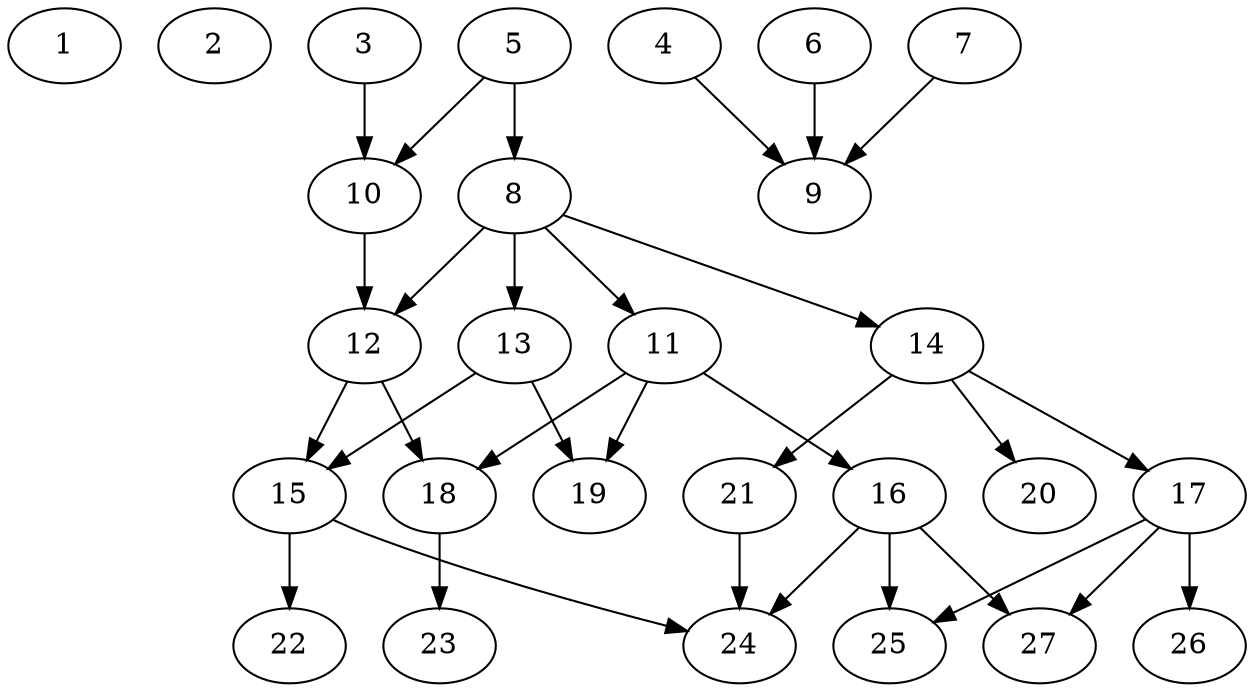// DAG (tier=2-normal, mode=compute, n=27, ccr=0.376, fat=0.503, density=0.443, regular=0.430, jump=0.168, mindata=524288, maxdata=8388608)
// DAG automatically generated by daggen at Sun Aug 24 16:33:33 2025
// /home/ermia/Project/Environments/daggen/bin/daggen --dot --ccr 0.376 --fat 0.503 --regular 0.430 --density 0.443 --jump 0.168 --mindata 524288 --maxdata 8388608 -n 27 
digraph G {
  1 [size="3508786896043411", alpha="0.17", expect_size="1754393448021705"]
  2 [size="3106910095788348", alpha="0.01", expect_size="1553455047894174"]
  3 [size="15464925498811766", alpha="0.11", expect_size="7732462749405883"]
  3 -> 10 [size ="263442690736128"]
  4 [size="863387593640501632", alpha="0.19", expect_size="431693796820250816"]
  4 -> 9 [size ="495811561521152"]
  5 [size="7514420922742495", alpha="0.20", expect_size="3757210461371247"]
  5 -> 8 [size ="406124088000512"]
  5 -> 10 [size ="406124088000512"]
  6 [size="69132618779892645888", alpha="0.11", expect_size="34566309389946322944"]
  6 -> 9 [size ="134755135782912"]
  7 [size="133574062697754", alpha="0.06", expect_size="66787031348877"]
  7 -> 9 [size ="15859712000000"]
  8 [size="3462256797587248", alpha="0.16", expect_size="1731128398793624"]
  8 -> 11 [size ="109442343370752"]
  8 -> 12 [size ="109442343370752"]
  8 -> 13 [size ="109442343370752"]
  8 -> 14 [size ="109442343370752"]
  9 [size="4569268223051659", alpha="0.04", expect_size="2284634111525829"]
  10 [size="66023911369685860352", alpha="0.02", expect_size="33011955684842930176"]
  10 -> 12 [size ="130684521807872"]
  11 [size="121514507795244777472", alpha="0.10", expect_size="60757253897622388736"]
  11 -> 16 [size ="196264645885952"]
  11 -> 18 [size ="196264645885952"]
  11 -> 19 [size ="196264645885952"]
  12 [size="146663335264256000", alpha="0.17", expect_size="73331667632128000"]
  12 -> 15 [size ="2224868556800"]
  12 -> 18 [size ="2224868556800"]
  13 [size="294907214426760320", alpha="0.19", expect_size="147453607213380160"]
  13 -> 15 [size ="144821138227200"]
  13 -> 19 [size ="144821138227200"]
  14 [size="14765561038983862", alpha="0.16", expect_size="7382780519491931"]
  14 -> 17 [size ="273215695880192"]
  14 -> 20 [size ="273215695880192"]
  14 -> 21 [size ="273215695880192"]
  15 [size="1061261359676937728", alpha="0.05", expect_size="530630679838468864"]
  15 -> 22 [size ="397531569717248"]
  15 -> 24 [size ="397531569717248"]
  16 [size="1429521505986646", alpha="0.03", expect_size="714760752993323"]
  16 -> 24 [size ="76659537477632"]
  16 -> 25 [size ="76659537477632"]
  16 -> 27 [size ="76659537477632"]
  17 [size="2482051896075657", alpha="0.14", expect_size="1241025948037828"]
  17 -> 25 [size ="51884958154752"]
  17 -> 26 [size ="51884958154752"]
  17 -> 27 [size ="51884958154752"]
  18 [size="4054645635742258", alpha="0.19", expect_size="2027322817871129"]
  18 -> 23 [size ="93972617756672"]
  19 [size="1949751943626752000", alpha="0.02", expect_size="974875971813376000"]
  20 [size="18561896290307944", alpha="0.04", expect_size="9280948145153972"]
  21 [size="120987711531122688000", alpha="0.05", expect_size="60493855765561344000"]
  21 -> 24 [size ="195696997171200"]
  22 [size="8855352128137507", alpha="0.08", expect_size="4427676064068753"]
  23 [size="2590940342098964", alpha="0.17", expect_size="1295470171049482"]
  24 [size="3565555731690488", alpha="0.12", expect_size="1782777865845244"]
  25 [size="138247519508905344", alpha="0.16", expect_size="69123759754452672"]
  26 [size="7366034198242964", alpha="0.01", expect_size="3683017099121482"]
  27 [size="117637475576315904000", alpha="0.06", expect_size="58818737788157952000"]
}